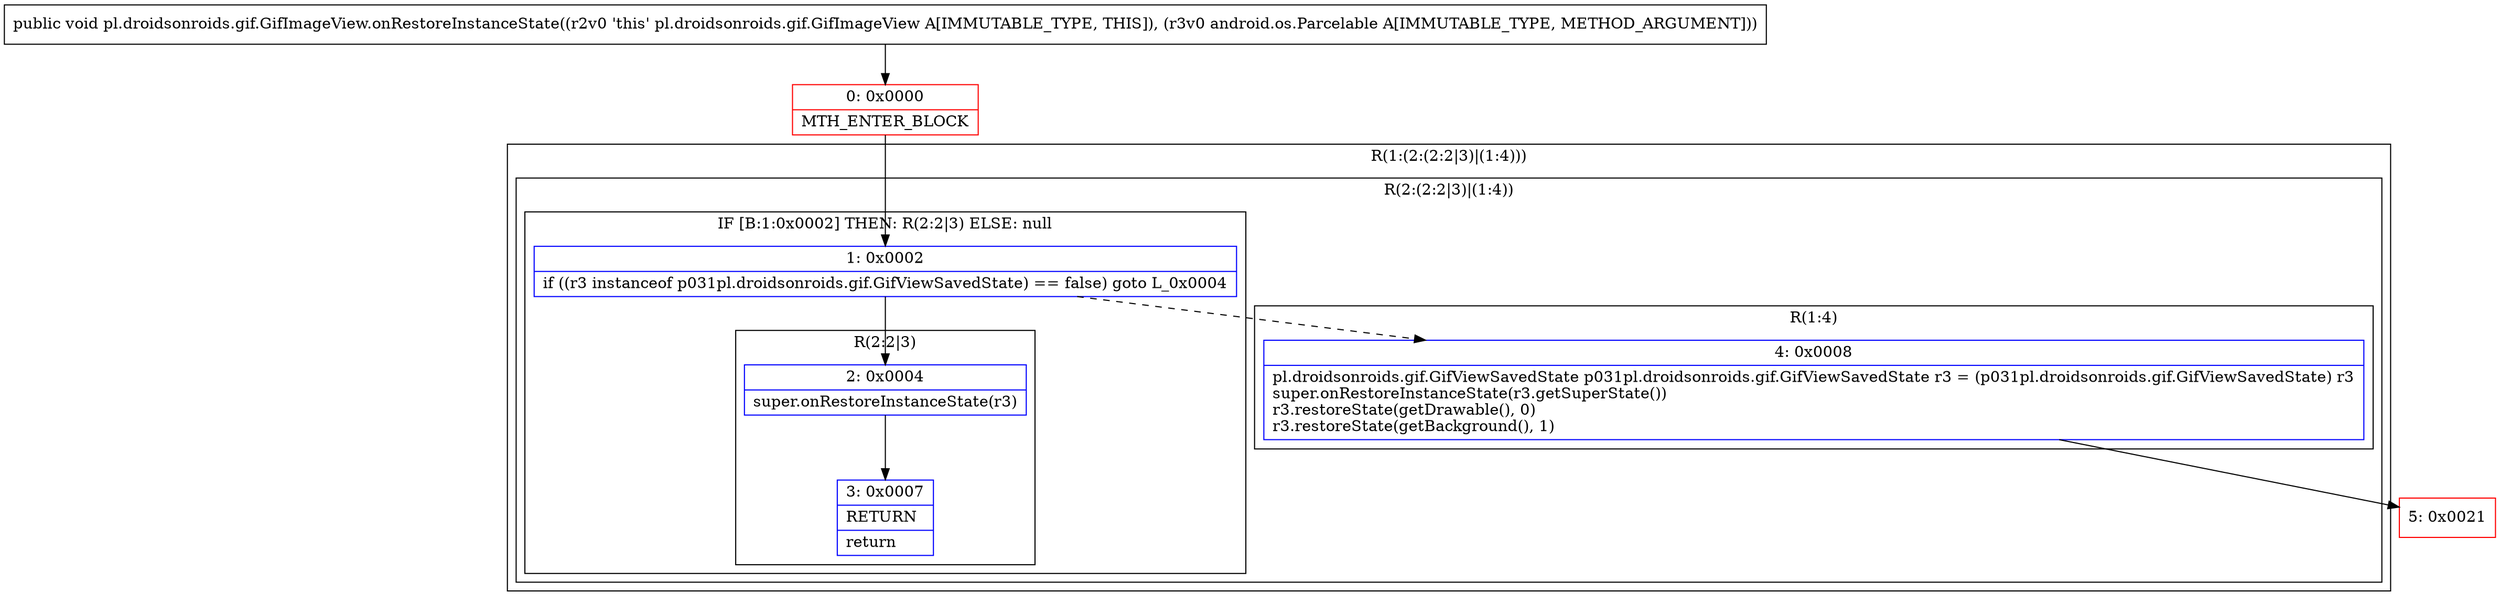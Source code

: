 digraph "CFG forpl.droidsonroids.gif.GifImageView.onRestoreInstanceState(Landroid\/os\/Parcelable;)V" {
subgraph cluster_Region_1267079390 {
label = "R(1:(2:(2:2|3)|(1:4)))";
node [shape=record,color=blue];
subgraph cluster_Region_643772203 {
label = "R(2:(2:2|3)|(1:4))";
node [shape=record,color=blue];
subgraph cluster_IfRegion_517369080 {
label = "IF [B:1:0x0002] THEN: R(2:2|3) ELSE: null";
node [shape=record,color=blue];
Node_1 [shape=record,label="{1\:\ 0x0002|if ((r3 instanceof p031pl.droidsonroids.gif.GifViewSavedState) == false) goto L_0x0004\l}"];
subgraph cluster_Region_1064977304 {
label = "R(2:2|3)";
node [shape=record,color=blue];
Node_2 [shape=record,label="{2\:\ 0x0004|super.onRestoreInstanceState(r3)\l}"];
Node_3 [shape=record,label="{3\:\ 0x0007|RETURN\l|return\l}"];
}
}
subgraph cluster_Region_1373877423 {
label = "R(1:4)";
node [shape=record,color=blue];
Node_4 [shape=record,label="{4\:\ 0x0008|pl.droidsonroids.gif.GifViewSavedState p031pl.droidsonroids.gif.GifViewSavedState r3 = (p031pl.droidsonroids.gif.GifViewSavedState) r3\lsuper.onRestoreInstanceState(r3.getSuperState())\lr3.restoreState(getDrawable(), 0)\lr3.restoreState(getBackground(), 1)\l}"];
}
}
}
Node_0 [shape=record,color=red,label="{0\:\ 0x0000|MTH_ENTER_BLOCK\l}"];
Node_5 [shape=record,color=red,label="{5\:\ 0x0021}"];
MethodNode[shape=record,label="{public void pl.droidsonroids.gif.GifImageView.onRestoreInstanceState((r2v0 'this' pl.droidsonroids.gif.GifImageView A[IMMUTABLE_TYPE, THIS]), (r3v0 android.os.Parcelable A[IMMUTABLE_TYPE, METHOD_ARGUMENT])) }"];
MethodNode -> Node_0;
Node_1 -> Node_2;
Node_1 -> Node_4[style=dashed];
Node_2 -> Node_3;
Node_4 -> Node_5;
Node_0 -> Node_1;
}

